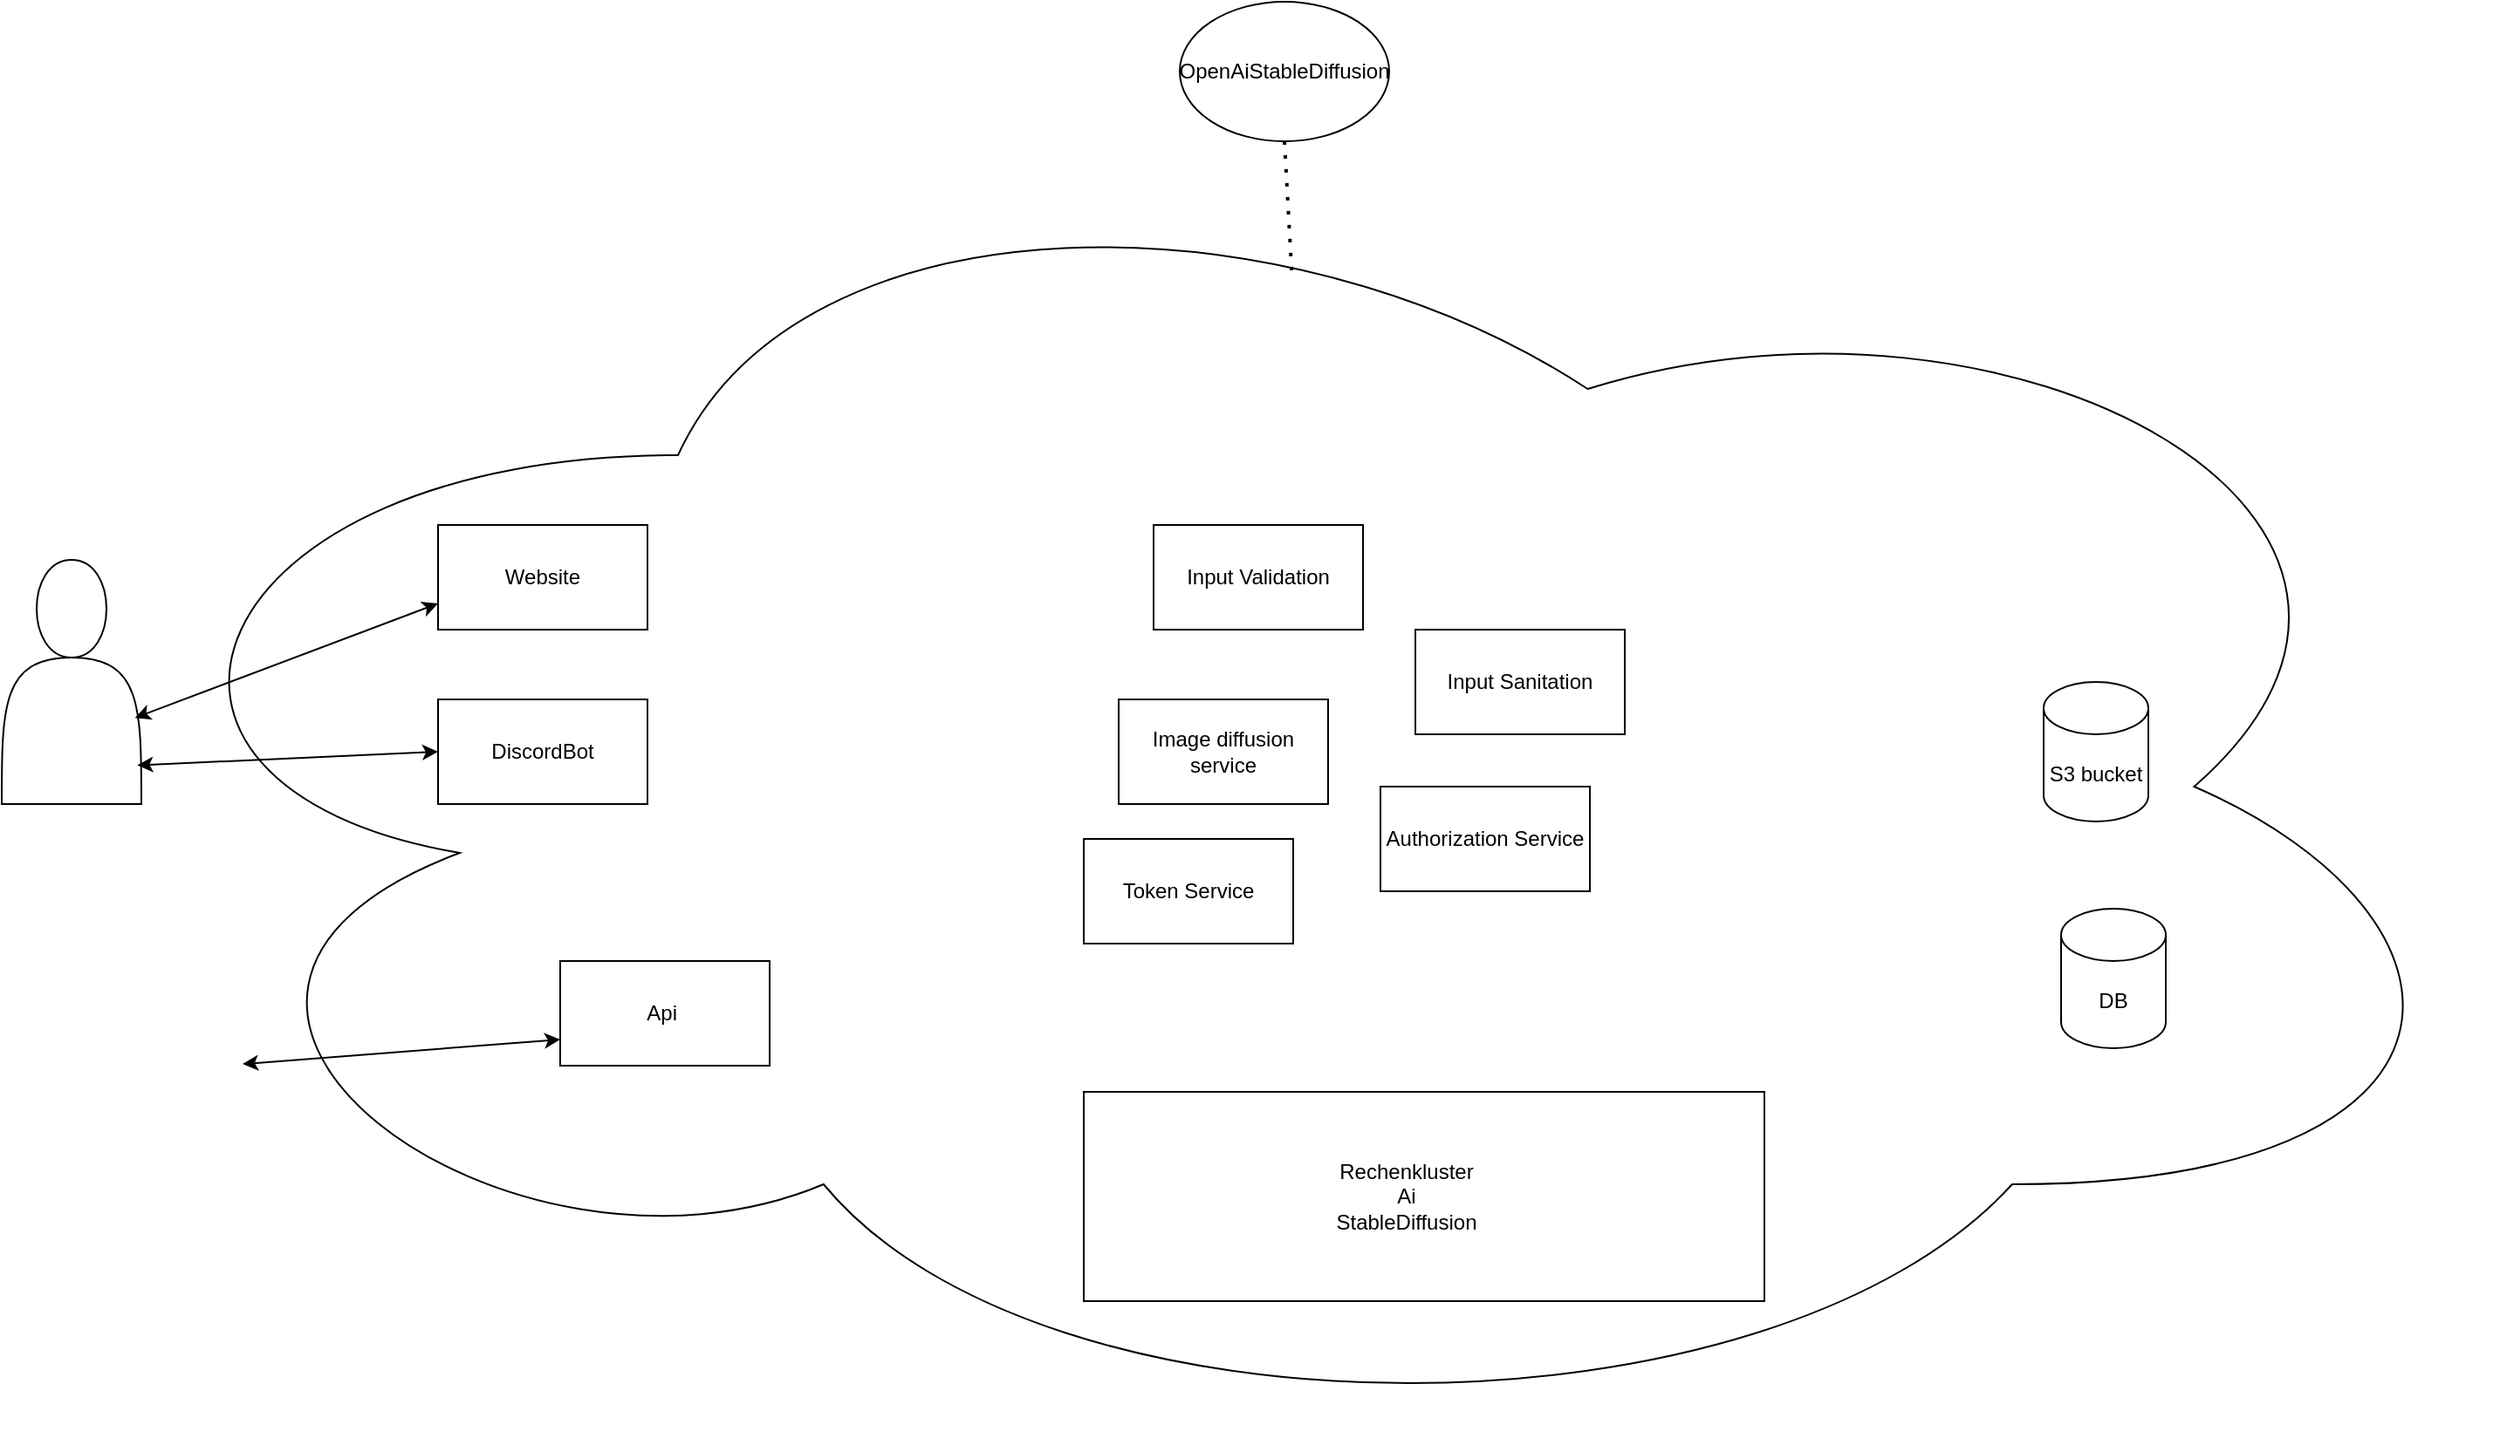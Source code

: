<mxfile version="20.4.0" type="github">
  <diagram id="0rBzUbckFemJIuANetFq" name="Seite-1">
    <mxGraphModel dx="2557" dy="2227" grid="1" gridSize="10" guides="1" tooltips="1" connect="1" arrows="1" fold="1" page="1" pageScale="1" pageWidth="827" pageHeight="1169" math="0" shadow="0">
      <root>
        <mxCell id="0" />
        <mxCell id="1" parent="0" />
        <mxCell id="jQemTqp7grLnhRWUzKIH-1" value="" style="ellipse;shape=cloud;whiteSpace=wrap;html=1;" parent="1" vertex="1">
          <mxGeometry x="-30" y="-80" width="1390" height="760" as="geometry" />
        </mxCell>
        <mxCell id="jQemTqp7grLnhRWUzKIH-2" value="" style="rounded=0;whiteSpace=wrap;html=1;" parent="1" vertex="1">
          <mxGeometry x="550" y="475" width="390" height="120" as="geometry" />
        </mxCell>
        <mxCell id="jQemTqp7grLnhRWUzKIH-3" value="Rechenkluster Ai StableDiffusion" style="text;html=1;strokeColor=none;fillColor=none;align=center;verticalAlign=middle;whiteSpace=wrap;rounded=0;" parent="1" vertex="1">
          <mxGeometry x="690" y="510" width="90" height="50" as="geometry" />
        </mxCell>
        <mxCell id="jQemTqp7grLnhRWUzKIH-4" value="S3 bucket" style="shape=cylinder3;whiteSpace=wrap;html=1;boundedLbl=1;backgroundOutline=1;size=15;" parent="1" vertex="1">
          <mxGeometry x="1100" y="240" width="60" height="80" as="geometry" />
        </mxCell>
        <mxCell id="jQemTqp7grLnhRWUzKIH-5" value="DB" style="shape=cylinder3;whiteSpace=wrap;html=1;boundedLbl=1;backgroundOutline=1;size=15;" parent="1" vertex="1">
          <mxGeometry x="1110" y="370" width="60" height="80" as="geometry" />
        </mxCell>
        <mxCell id="jQemTqp7grLnhRWUzKIH-6" value="Image diffusion service" style="rounded=0;whiteSpace=wrap;html=1;" parent="1" vertex="1">
          <mxGeometry x="570" y="250" width="120" height="60" as="geometry" />
        </mxCell>
        <mxCell id="jQemTqp7grLnhRWUzKIH-8" value="Input Sanitation" style="rounded=0;whiteSpace=wrap;html=1;" parent="1" vertex="1">
          <mxGeometry x="740" y="210" width="120" height="60" as="geometry" />
        </mxCell>
        <mxCell id="jQemTqp7grLnhRWUzKIH-11" value="DiscordBot" style="rounded=0;whiteSpace=wrap;html=1;" parent="1" vertex="1">
          <mxGeometry x="180" y="250" width="120" height="60" as="geometry" />
        </mxCell>
        <mxCell id="jQemTqp7grLnhRWUzKIH-12" value="Website" style="rounded=0;whiteSpace=wrap;html=1;" parent="1" vertex="1">
          <mxGeometry x="180" y="150" width="120" height="60" as="geometry" />
        </mxCell>
        <mxCell id="jQemTqp7grLnhRWUzKIH-13" value="Api&amp;nbsp;" style="rounded=0;whiteSpace=wrap;html=1;" parent="1" vertex="1">
          <mxGeometry x="250" y="400" width="120" height="60" as="geometry" />
        </mxCell>
        <mxCell id="jQemTqp7grLnhRWUzKIH-15" value="" style="shape=actor;whiteSpace=wrap;html=1;" parent="1" vertex="1">
          <mxGeometry x="-70" y="170" width="80" height="140" as="geometry" />
        </mxCell>
        <mxCell id="jQemTqp7grLnhRWUzKIH-16" value="" style="endArrow=classic;startArrow=classic;html=1;rounded=0;exitX=0.954;exitY=0.647;exitDx=0;exitDy=0;exitPerimeter=0;entryX=0;entryY=0.75;entryDx=0;entryDy=0;" parent="1" source="jQemTqp7grLnhRWUzKIH-15" target="jQemTqp7grLnhRWUzKIH-12" edge="1">
          <mxGeometry width="50" height="50" relative="1" as="geometry">
            <mxPoint x="-20" y="330" as="sourcePoint" />
            <mxPoint x="30" y="280" as="targetPoint" />
          </mxGeometry>
        </mxCell>
        <mxCell id="jQemTqp7grLnhRWUzKIH-17" value="" style="endArrow=classic;startArrow=classic;html=1;rounded=0;entryX=0;entryY=0.5;entryDx=0;entryDy=0;exitX=0.971;exitY=0.841;exitDx=0;exitDy=0;exitPerimeter=0;" parent="1" source="jQemTqp7grLnhRWUzKIH-15" target="jQemTqp7grLnhRWUzKIH-11" edge="1">
          <mxGeometry width="50" height="50" relative="1" as="geometry">
            <mxPoint x="-40" y="370" as="sourcePoint" />
            <mxPoint x="10" y="320" as="targetPoint" />
          </mxGeometry>
        </mxCell>
        <mxCell id="jQemTqp7grLnhRWUzKIH-18" value="" style="shape=image;html=1;verticalAlign=top;verticalLabelPosition=bottom;labelBackgroundColor=#ffffff;imageAspect=0;aspect=fixed;image=https://cdn4.iconfinder.com/data/icons/social-media-and-logos-12/32/Logo_reddit_robot-128.png" parent="1" vertex="1">
          <mxGeometry x="-60" y="400" width="128" height="128" as="geometry" />
        </mxCell>
        <mxCell id="jQemTqp7grLnhRWUzKIH-19" value="" style="endArrow=classic;startArrow=classic;html=1;rounded=0;entryX=0;entryY=0.75;entryDx=0;entryDy=0;" parent="1" source="jQemTqp7grLnhRWUzKIH-18" target="jQemTqp7grLnhRWUzKIH-13" edge="1">
          <mxGeometry width="50" height="50" relative="1" as="geometry">
            <mxPoint x="40" y="550" as="sourcePoint" />
            <mxPoint x="90" y="500" as="targetPoint" />
          </mxGeometry>
        </mxCell>
        <mxCell id="jQemTqp7grLnhRWUzKIH-23" value="OpenAiStableDiffusion" style="ellipse;whiteSpace=wrap;html=1;" parent="1" vertex="1">
          <mxGeometry x="605" y="-150" width="120" height="80" as="geometry" />
        </mxCell>
        <mxCell id="jQemTqp7grLnhRWUzKIH-24" value="" style="endArrow=none;dashed=1;html=1;dashPattern=1 3;strokeWidth=2;rounded=0;exitX=0.5;exitY=1;exitDx=0;exitDy=0;entryX=0.503;entryY=0.112;entryDx=0;entryDy=0;entryPerimeter=0;" parent="1" source="jQemTqp7grLnhRWUzKIH-23" target="jQemTqp7grLnhRWUzKIH-1" edge="1">
          <mxGeometry width="50" height="50" relative="1" as="geometry">
            <mxPoint x="690" as="sourcePoint" />
            <mxPoint x="740" y="-50" as="targetPoint" />
          </mxGeometry>
        </mxCell>
        <mxCell id="jQemTqp7grLnhRWUzKIH-29" value="Input Validation" style="rounded=0;whiteSpace=wrap;html=1;" parent="1" vertex="1">
          <mxGeometry x="590" y="150" width="120" height="60" as="geometry" />
        </mxCell>
        <mxCell id="vzedDBbz82I63tXXf1fF-1" value="Authorization Service" style="rounded=0;whiteSpace=wrap;html=1;" vertex="1" parent="1">
          <mxGeometry x="720" y="300" width="120" height="60" as="geometry" />
        </mxCell>
        <mxCell id="vzedDBbz82I63tXXf1fF-2" value="Token Service" style="rounded=0;whiteSpace=wrap;html=1;" vertex="1" parent="1">
          <mxGeometry x="550" y="330" width="120" height="60" as="geometry" />
        </mxCell>
      </root>
    </mxGraphModel>
  </diagram>
</mxfile>
